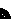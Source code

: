 beginfig(0);
  pair hp;
  hp := (0, Hr);

  fill subtropic_p(hr, 90, -ts, 0) -- cycle shifted (0, Hr) withcolor C_minor;

  draw (arc_p(hr, -t, 45) 
    .. arc_p(hr, 45, 45 * 3) 
    .. arc_p(hr, 45 * 3, 180 + t)) shifted hp;
  draw hr * direction(-t) shifted hp -- RR * direction(90 - rth);
  draw hr * direction(180 + t) shifted hp -- RR * direction(90 + rth);

  draw (-hr, Hr) -- (hr, Hr);
  draw (hr * direction(-t) -- hr * direction(180 + t)) shifted hp;

  pair Ep;
  Ep := (0, hr * .6);
  draw fullcircle scaled 6dd shifted (hp + Ep);
  fill fullcircle scaled 2dd shifted (hp + Ep + (-dd, -dd)) withcolor .5red;
  fill (fullcircle scaled 6dd -- reverse(fullcircle) scaled 7dd -- cycle) shifted (hp + Ep);

  pair ep;
  ep := (hr * .5, hr * .3);
  fill fullcircle scaled 3dd shifted (hp + ep);
  fill (fullcircle scaled 4dd -- reverse(fullcircle) scaled 5dd -- cycle) shifted (hp + ep);

  pair tp, Tp;
  Tp := hr * direction(90 - 10);
  tp := hr * direction(90 + 5);
  draw (Tp -- (Tp + (0, .6hr))) shifted hp;
  draw (tp -- (tp + (0, .3hr))) shifted hp;
  
  draw_filled_main(n, t, rr, r, R);
  draw_filled_face_iii;
  draw_body_projection;
endfig;
